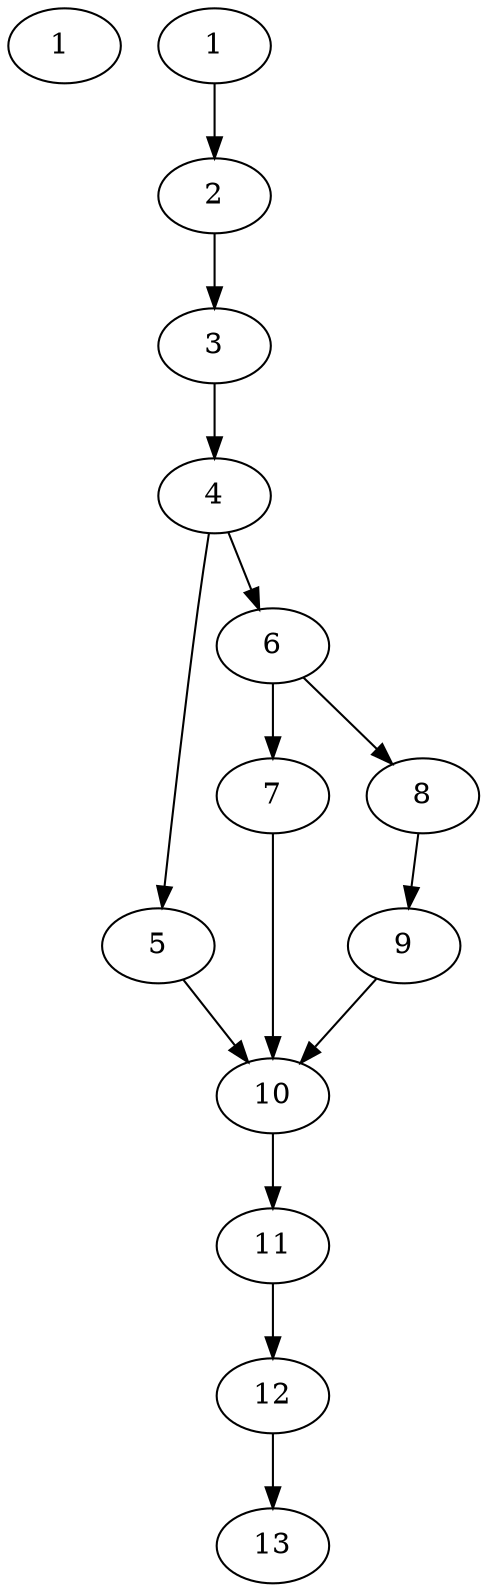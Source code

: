 digraph G {
  "1 ";
  "2";
  "3";
  "4";
  "5";
  "6";
  "7";
  "8";
  "9";
  "10";
  "11";
  "12";
  "13";
  "1" -> "2";
  "2" -> "3";
  "3" -> "4";
  "4" -> "5";
  "4" -> "6";
  "5" -> "10";
  "6" -> "7";
  "6" -> "8";
  "7" -> "10"
  "8" -> "9";
  "9" -> "10";
  "10" -> "11";
  "11" -> "12";
  "12" -> "13";
 }
